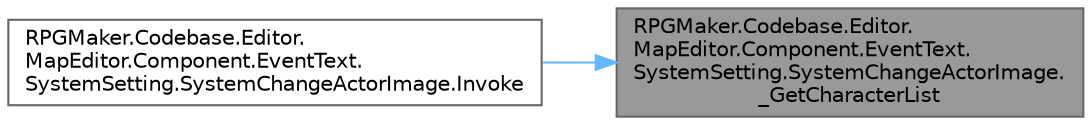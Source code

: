 digraph "RPGMaker.Codebase.Editor.MapEditor.Component.EventText.SystemSetting.SystemChangeActorImage._GetCharacterList"
{
 // LATEX_PDF_SIZE
  bgcolor="transparent";
  edge [fontname=Helvetica,fontsize=10,labelfontname=Helvetica,labelfontsize=10];
  node [fontname=Helvetica,fontsize=10,shape=box,height=0.2,width=0.4];
  rankdir="RL";
  Node1 [id="Node000001",label="RPGMaker.Codebase.Editor.\lMapEditor.Component.EventText.\lSystemSetting.SystemChangeActorImage.\l_GetCharacterList",height=0.2,width=0.4,color="gray40", fillcolor="grey60", style="filled", fontcolor="black",tooltip="😁 キャラクターのリスト取得"];
  Node1 -> Node2 [id="edge1_Node000001_Node000002",dir="back",color="steelblue1",style="solid",tooltip=" "];
  Node2 [id="Node000002",label="RPGMaker.Codebase.Editor.\lMapEditor.Component.EventText.\lSystemSetting.SystemChangeActorImage.Invoke",height=0.2,width=0.4,color="grey40", fillcolor="white", style="filled",URL="$d4/d20/class_r_p_g_maker_1_1_codebase_1_1_editor_1_1_map_editor_1_1_component_1_1_event_text_1_1_system6173dad2f87b94d76ff871943d4842f9.html#a55477ef3c92809eb383f968144a666c8",tooltip="😁 実行"];
}

